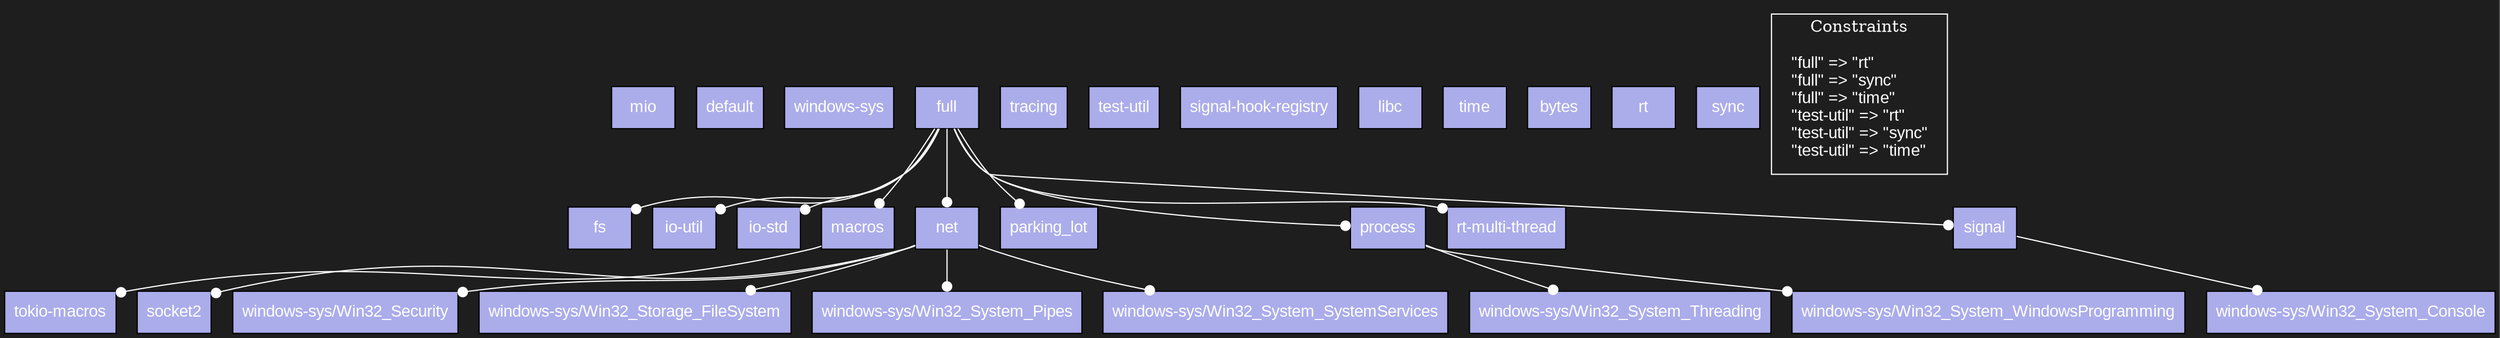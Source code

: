 digraph FeatureModel {
rankdir="TB"
newrank=true
bgcolor="#1e1e1e"
edge [color=white]
node [style=filled fontcolor="white" fontname="Arial Unicode MS, Arial"];

"mio" [fillcolor="#ABACEA" tooltip="Cardinality: None" shape="box"]
"default" [fillcolor="#ABACEA" tooltip="Cardinality: None" shape="box"]
"windows-sys" [fillcolor="#ABACEA" tooltip="Cardinality: None" shape="box"]
"fs" [fillcolor="#ABACEA" tooltip="Cardinality: None" shape="box"]
"full" -> "fs" [arrowhead="dot", arrowtail="none", dir="both"]
"io-util" [fillcolor="#ABACEA" tooltip="Cardinality: None" shape="box"]
"full" -> "io-util" [arrowhead="dot", arrowtail="none", dir="both"]
"io-std" [fillcolor="#ABACEA" tooltip="Cardinality: None" shape="box"]
"full" -> "io-std" [arrowhead="dot", arrowtail="none", dir="both"]
"tokio-macros" [fillcolor="#ABACEA" tooltip="Cardinality: None" shape="box"]
"macros" -> "tokio-macros" [arrowhead="dot", arrowtail="none", dir="both"]
"macros" [fillcolor="#ABACEA" tooltip="Cardinality: None" shape="box"]
"full" -> "macros" [arrowhead="dot", arrowtail="none", dir="both"]
"socket2" [fillcolor="#ABACEA" tooltip="Cardinality: None" shape="box"]
"net" -> "socket2" [arrowhead="dot", arrowtail="none", dir="both"]
"windows-sys/Win32_Security" [fillcolor="#ABACEA" tooltip="Cardinality: None" shape="box"]
"net" -> "windows-sys/Win32_Security" [arrowhead="dot", arrowtail="none", dir="both"]
"windows-sys/Win32_Storage_FileSystem" [fillcolor="#ABACEA" tooltip="Cardinality: None" shape="box"]
"net" -> "windows-sys/Win32_Storage_FileSystem" [arrowhead="dot", arrowtail="none", dir="both"]
"windows-sys/Win32_System_Pipes" [fillcolor="#ABACEA" tooltip="Cardinality: None" shape="box"]
"net" -> "windows-sys/Win32_System_Pipes" [arrowhead="dot", arrowtail="none", dir="both"]
"windows-sys/Win32_System_SystemServices" [fillcolor="#ABACEA" tooltip="Cardinality: None" shape="box"]
"net" -> "windows-sys/Win32_System_SystemServices" [arrowhead="dot", arrowtail="none", dir="both"]
"net" [fillcolor="#ABACEA" tooltip="Cardinality: None" shape="box"]
"full" -> "net" [arrowhead="dot", arrowtail="none", dir="both"]
"parking_lot" [fillcolor="#ABACEA" tooltip="Cardinality: None" shape="box"]
"full" -> "parking_lot" [arrowhead="dot", arrowtail="none", dir="both"]
"windows-sys/Win32_System_Threading" [fillcolor="#ABACEA" tooltip="Cardinality: None" shape="box"]
"process" -> "windows-sys/Win32_System_Threading" [arrowhead="dot", arrowtail="none", dir="both"]
"windows-sys/Win32_System_WindowsProgramming" [fillcolor="#ABACEA" tooltip="Cardinality: None" shape="box"]
"process" -> "windows-sys/Win32_System_WindowsProgramming" [arrowhead="dot", arrowtail="none", dir="both"]
"process" [fillcolor="#ABACEA" tooltip="Cardinality: None" shape="box"]
"full" -> "process" [arrowhead="dot", arrowtail="none", dir="both"]
"rt-multi-thread" [fillcolor="#ABACEA" tooltip="Cardinality: None" shape="box"]
"full" -> "rt-multi-thread" [arrowhead="dot", arrowtail="none", dir="both"]
"windows-sys/Win32_System_Console" [fillcolor="#ABACEA" tooltip="Cardinality: None" shape="box"]
"signal" -> "windows-sys/Win32_System_Console" [arrowhead="dot", arrowtail="none", dir="both"]
"signal" [fillcolor="#ABACEA" tooltip="Cardinality: None" shape="box"]
"full" -> "signal" [arrowhead="dot", arrowtail="none", dir="both"]
"full" [fillcolor="#ABACEA" tooltip="Cardinality: None" shape="box"]
"tracing" [fillcolor="#ABACEA" tooltip="Cardinality: None" shape="box"]
"test-util" [fillcolor="#ABACEA" tooltip="Cardinality: None" shape="box"]
"signal-hook-registry" [fillcolor="#ABACEA" tooltip="Cardinality: None" shape="box"]
"libc" [fillcolor="#ABACEA" tooltip="Cardinality: None" shape="box"]
"time" [fillcolor="#ABACEA" tooltip="Cardinality: None" shape="box"]
"bytes" [fillcolor="#ABACEA" tooltip="Cardinality: None" shape="box"]
"rt" [fillcolor="#ABACEA" tooltip="Cardinality: None" shape="box"]
"sync" [fillcolor="#ABACEA" tooltip="Cardinality: None" shape="box"]


subgraph cluster_constraints{
    label="Constraints" color="white" fontcolor="white"
    constraints [shape="box" color="#1e1e1e" label=<<table border="0" cellpadding="0" cellspacing="0" cellborder="0">
        <tr><td align="left">"full" =&gt; "rt"</td></tr>
    <tr><td align="left">"full" =&gt; "sync"</td></tr>
    <tr><td align="left">"full" =&gt; "time"</td></tr>
    <tr><td align="left">"test-util" =&gt; "rt"</td></tr>
    <tr><td align="left">"test-util" =&gt; "sync"</td></tr>
    <tr><td align="left">"test-util" =&gt; "time"</td></tr>
</table>>]
}
}
